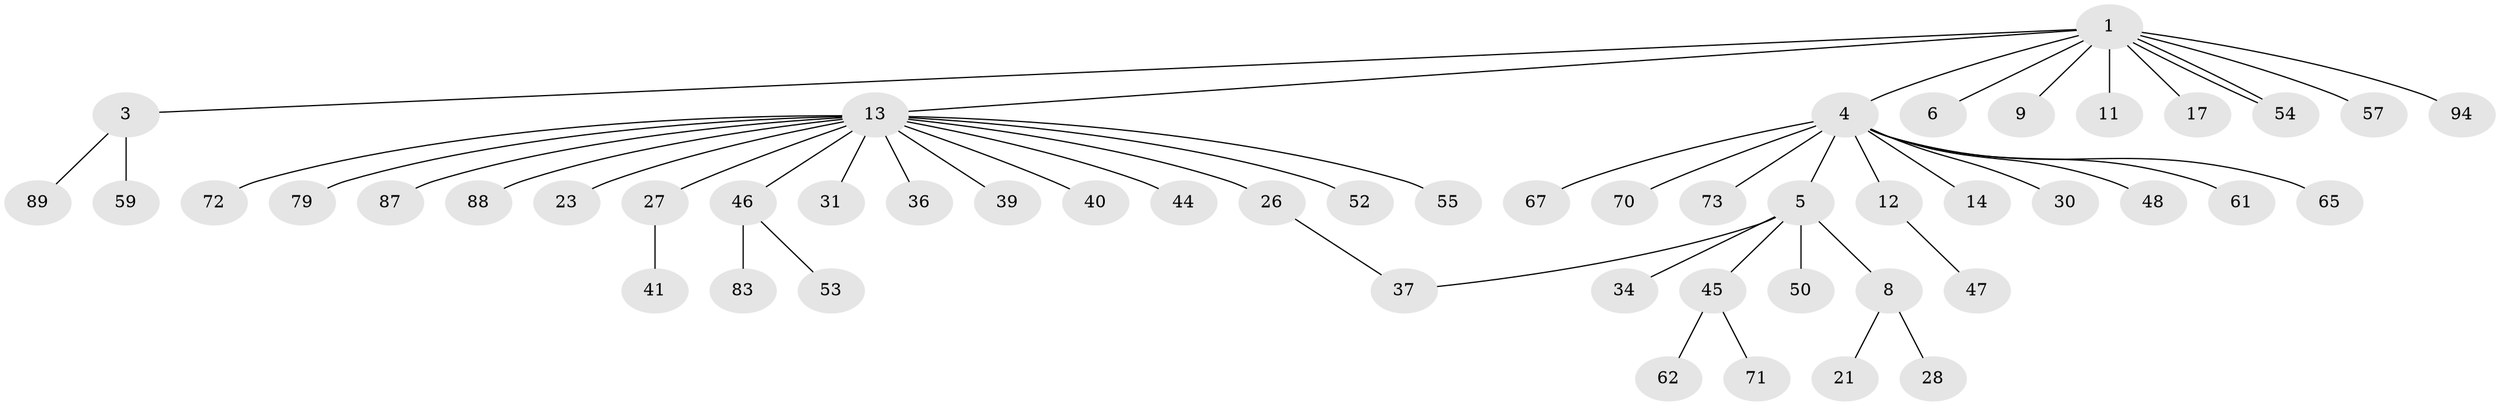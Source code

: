 // original degree distribution, {10: 0.00980392156862745, 3: 0.10784313725490197, 13: 0.00980392156862745, 9: 0.00980392156862745, 1: 0.6078431372549019, 4: 0.029411764705882353, 12: 0.00980392156862745, 5: 0.00980392156862745, 6: 0.0196078431372549, 2: 0.18627450980392157}
// Generated by graph-tools (version 1.1) at 2025/14/03/09/25 04:14:32]
// undirected, 51 vertices, 52 edges
graph export_dot {
graph [start="1"]
  node [color=gray90,style=filled];
  1 [super="+2"];
  3 [super="+7"];
  4 [super="+24+25"];
  5 [super="+43+95+96+66+22"];
  6;
  8 [super="+86+18+15"];
  9 [super="+10+42"];
  11;
  12 [super="+19+51"];
  13 [super="+16"];
  14;
  17 [super="+91"];
  21;
  23;
  26 [super="+58+29+74+64"];
  27 [super="+49"];
  28;
  30;
  31;
  34 [super="+76"];
  36 [super="+101"];
  37;
  39;
  40;
  41;
  44 [super="+80"];
  45;
  46;
  47;
  48;
  50 [super="+81"];
  52 [super="+77"];
  53;
  54;
  55;
  57 [super="+68"];
  59 [super="+63"];
  61 [super="+85"];
  62;
  65;
  67;
  70;
  71;
  72 [super="+97"];
  73;
  79;
  83;
  87;
  88;
  89;
  94;
  1 -- 3;
  1 -- 4;
  1 -- 6;
  1 -- 11;
  1 -- 17;
  1 -- 54;
  1 -- 54;
  1 -- 57;
  1 -- 94;
  1 -- 13;
  1 -- 9;
  3 -- 89;
  3 -- 59;
  4 -- 5;
  4 -- 12;
  4 -- 14;
  4 -- 30;
  4 -- 48;
  4 -- 61;
  4 -- 65;
  4 -- 67;
  4 -- 70;
  4 -- 73;
  5 -- 8;
  5 -- 34;
  5 -- 50;
  5 -- 45;
  5 -- 37;
  8 -- 28;
  8 -- 21;
  12 -- 47;
  13 -- 26;
  13 -- 31;
  13 -- 40;
  13 -- 44;
  13 -- 46;
  13 -- 52;
  13 -- 55;
  13 -- 79;
  13 -- 87;
  13 -- 88;
  13 -- 36;
  13 -- 23;
  13 -- 39;
  13 -- 72;
  13 -- 27;
  26 -- 37;
  27 -- 41;
  45 -- 62;
  45 -- 71;
  46 -- 53;
  46 -- 83;
}

